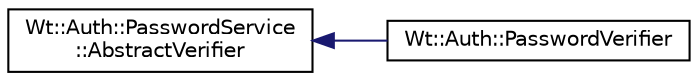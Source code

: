 digraph "Graphical Class Hierarchy"
{
 // LATEX_PDF_SIZE
  edge [fontname="Helvetica",fontsize="10",labelfontname="Helvetica",labelfontsize="10"];
  node [fontname="Helvetica",fontsize="10",shape=record];
  rankdir="LR";
  Node0 [label="Wt::Auth::PasswordService\l::AbstractVerifier",height=0.2,width=0.4,color="black", fillcolor="white", style="filled",URL="$classWt_1_1Auth_1_1PasswordService_1_1AbstractVerifier.html",tooltip="Abstract password hash computation and verification class."];
  Node0 -> Node1 [dir="back",color="midnightblue",fontsize="10",style="solid",fontname="Helvetica"];
  Node1 [label="Wt::Auth::PasswordVerifier",height=0.2,width=0.4,color="black", fillcolor="white", style="filled",URL="$classWt_1_1Auth_1_1PasswordVerifier.html",tooltip="Password hash computation and verification class."];
}

